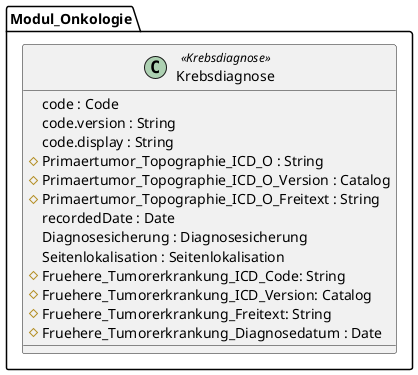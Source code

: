 @startuml FhirModulOnkologieDiagnosis
skinparam linetype ortho

package Modul_Onkologie {

  class Krebsdiagnose << Krebsdiagnose >> {
    code : Code
    code.version : String
    code.display : String
    # Primaertumor_Topographie_ICD_O : String
    # Primaertumor_Topographie_ICD_O_Version : Catalog
    # Primaertumor_Topographie_ICD_O_Freitext : String
    recordedDate : Date
    Diagnosesicherung : Diagnosesicherung
    Seitenlokalisation : Seitenlokalisation
    # Fruehere_Tumorerkrankung_ICD_Code: String
    # Fruehere_Tumorerkrankung_ICD_Version: Catalog
    # Fruehere_Tumorerkrankung_Freitext: String
    # Fruehere_Tumorerkrankung_Diagnosedatum : Date
  }

}

@enduml
